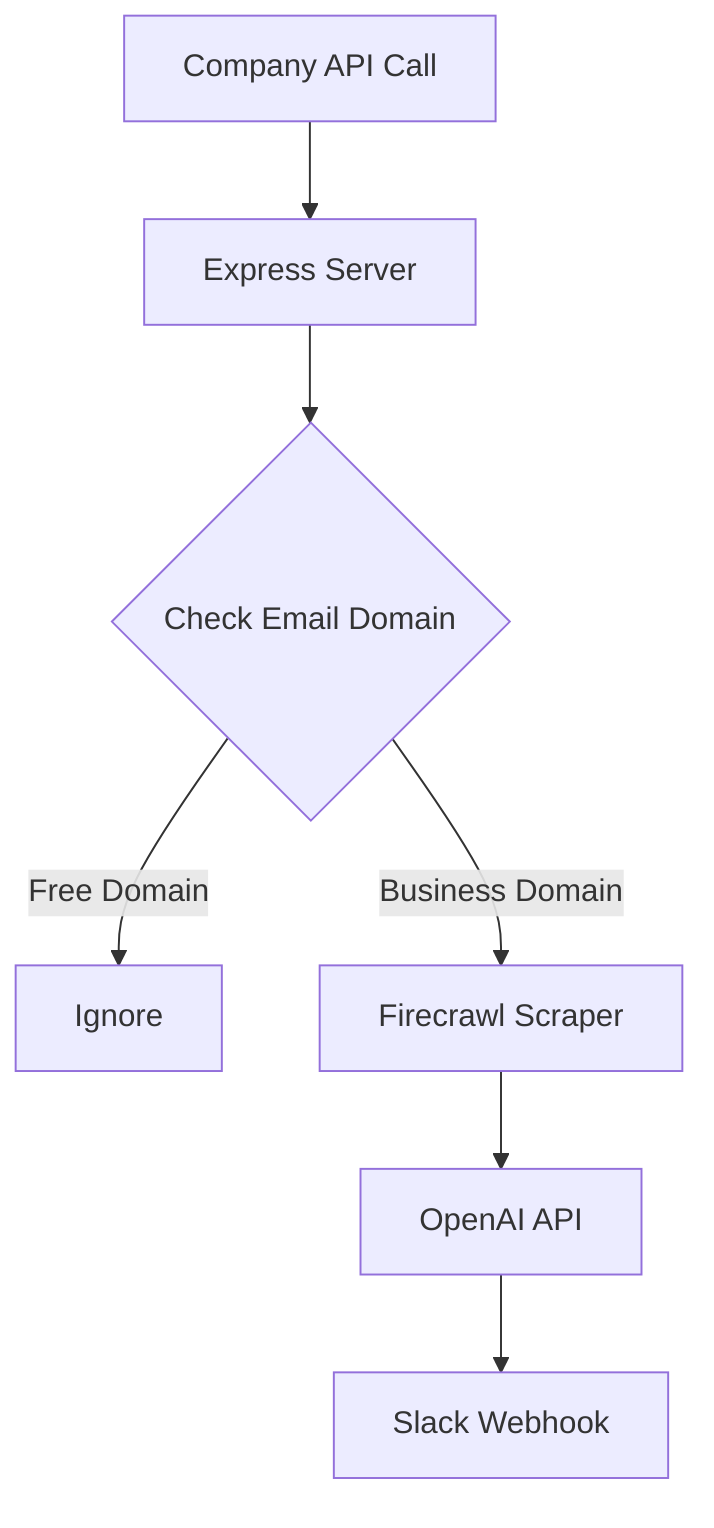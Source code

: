 flowchart TD
    A[Company API Call] --> B[Express Server]
    B --> C{Check Email Domain}
    C -->|Free Domain| D[Ignore]
    C -->|Business Domain| E[Firecrawl Scraper]
    E --> F[OpenAI API]
    F --> G[Slack Webhook]